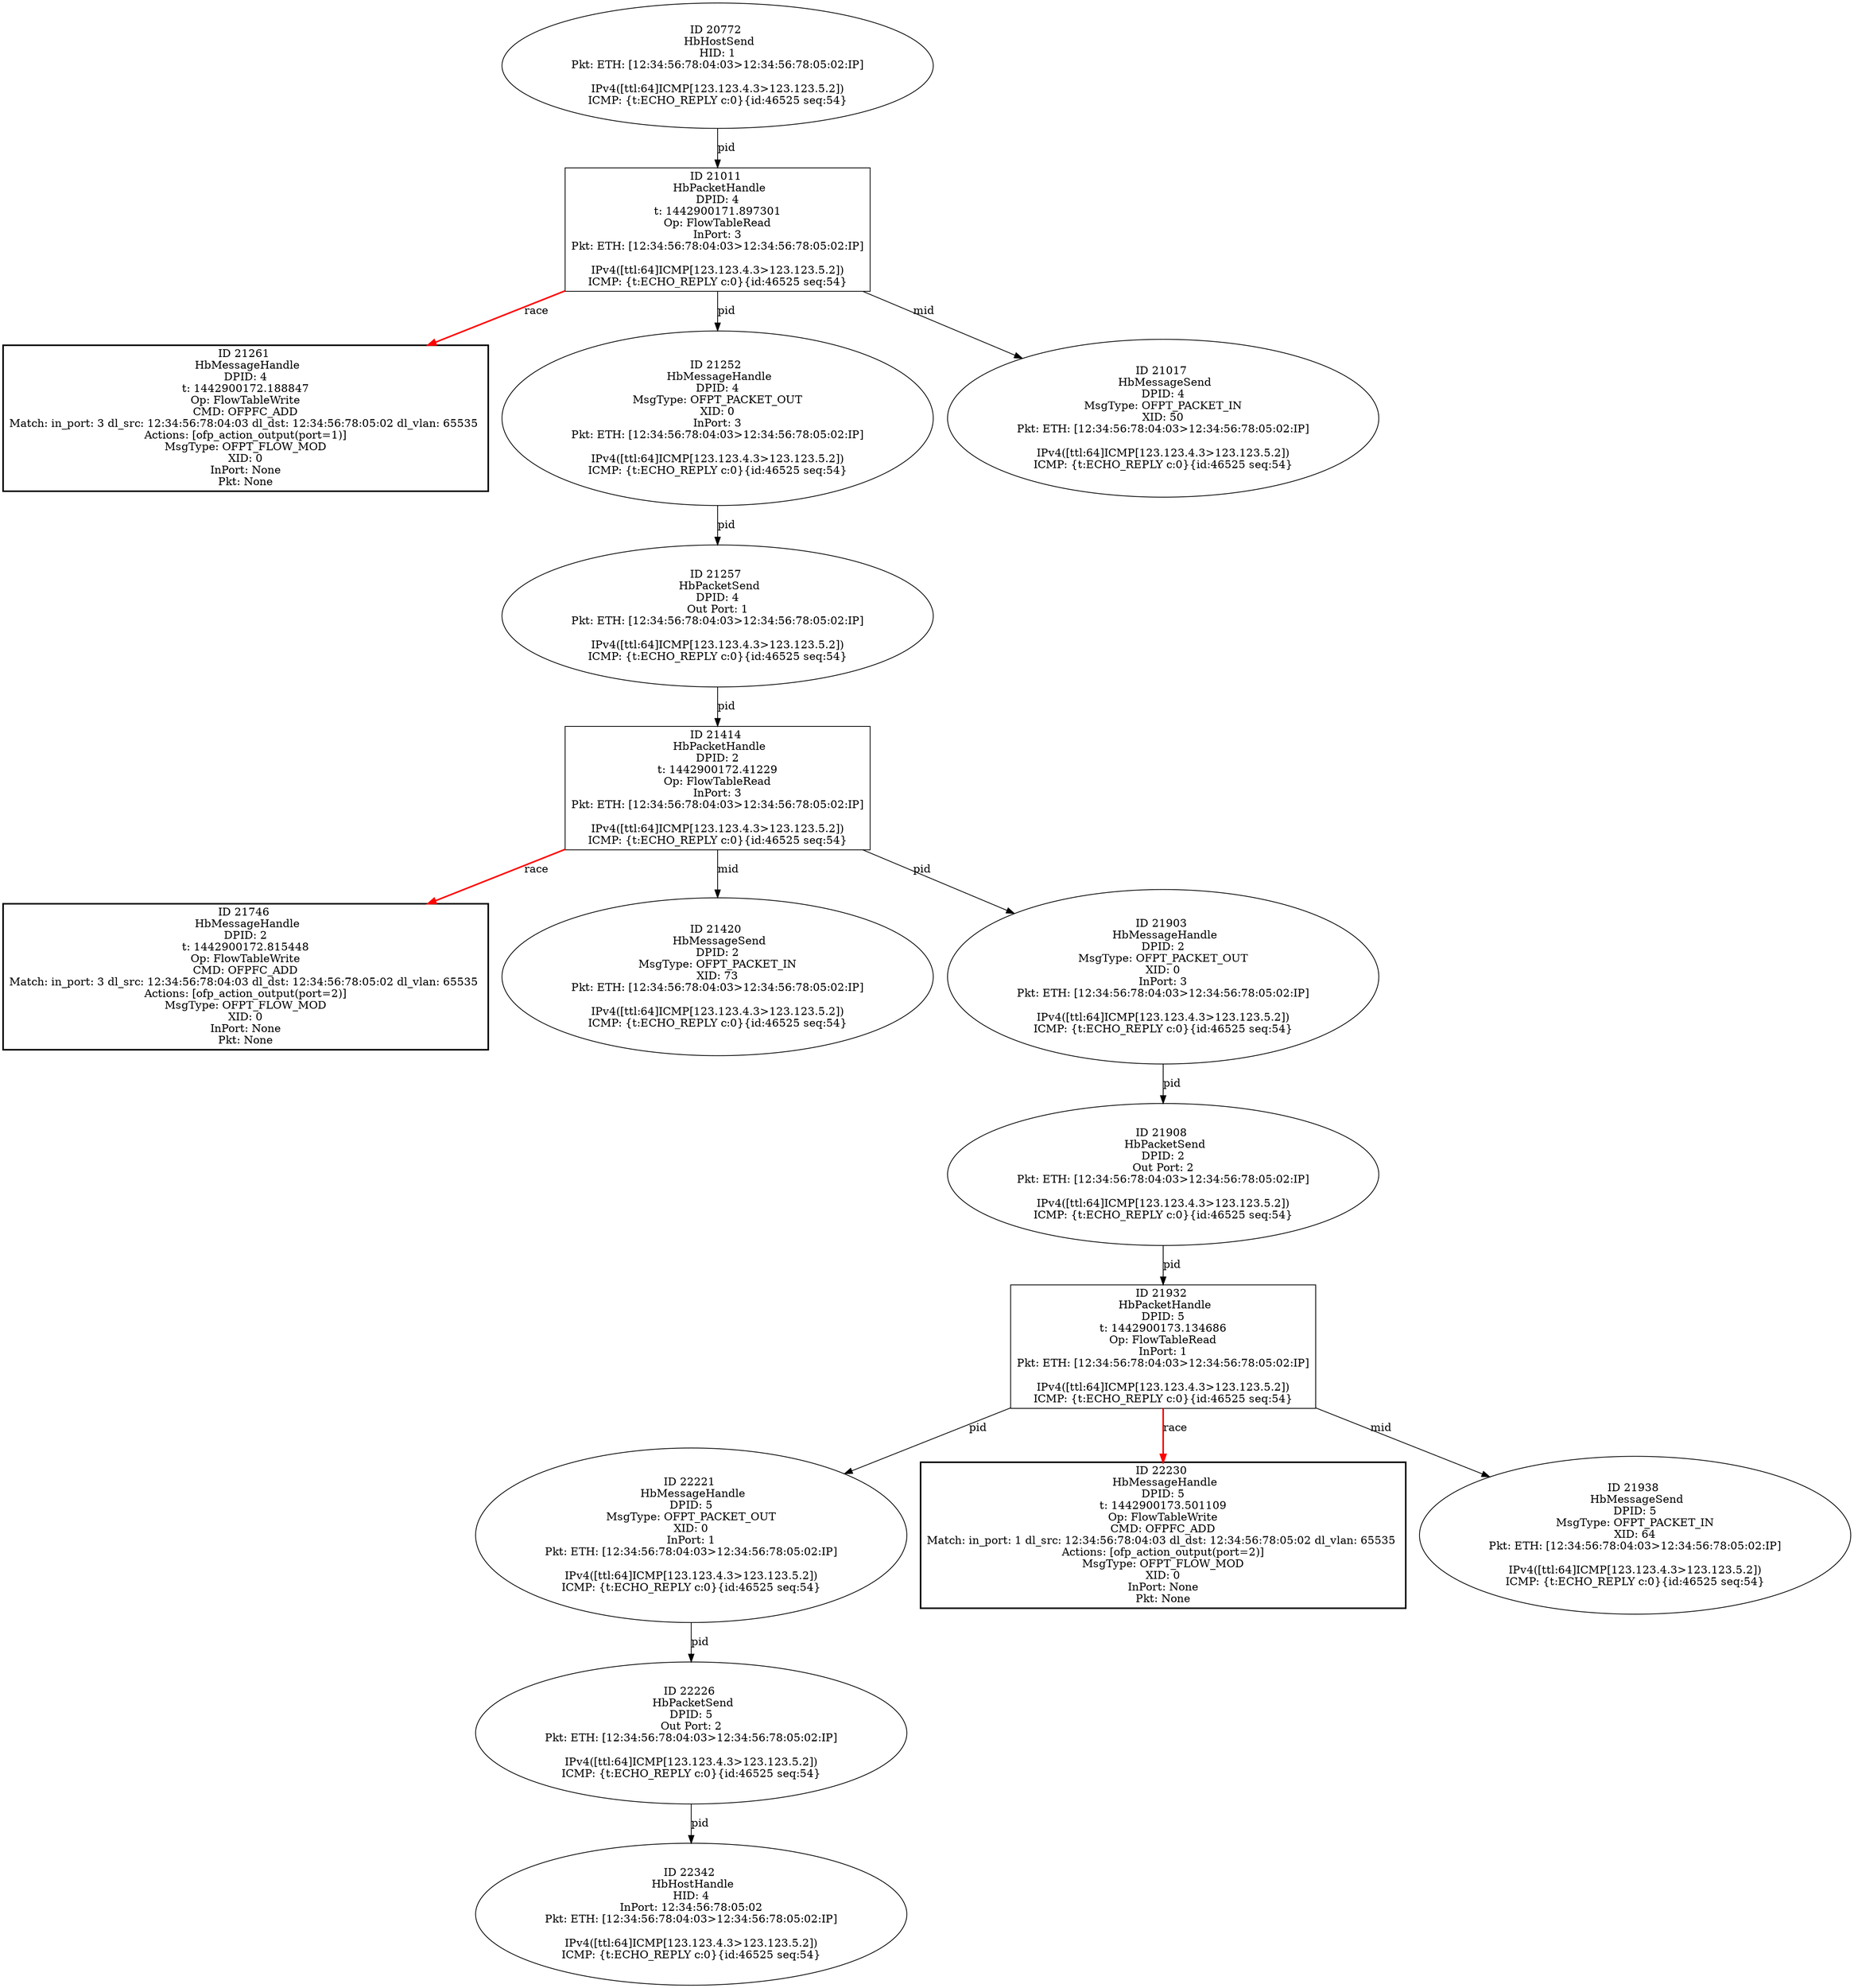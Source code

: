 strict digraph G {
21746 [shape=box, style=bold, event=<hb_events.HbMessageHandle object at 0x10c92b950>, label="ID 21746 
 HbMessageHandle
DPID: 2
t: 1442900172.815448
Op: FlowTableWrite
CMD: OFPFC_ADD
Match: in_port: 3 dl_src: 12:34:56:78:04:03 dl_dst: 12:34:56:78:05:02 dl_vlan: 65535 
Actions: [ofp_action_output(port=2)]
MsgType: OFPT_FLOW_MOD
XID: 0
InPort: None
Pkt: None"];
20772 [shape=oval, event=<hb_events.HbHostSend object at 0x10c693850>, label="ID 20772 
 HbHostSend
HID: 1
Pkt: ETH: [12:34:56:78:04:03>12:34:56:78:05:02:IP]

IPv4([ttl:64]ICMP[123.123.4.3>123.123.5.2])
ICMP: {t:ECHO_REPLY c:0}{id:46525 seq:54}"];
22342 [shape=oval, event=<hb_events.HbHostHandle object at 0x10cab1e90>, label="ID 22342 
 HbHostHandle
HID: 4
InPort: 12:34:56:78:05:02
Pkt: ETH: [12:34:56:78:04:03>12:34:56:78:05:02:IP]

IPv4([ttl:64]ICMP[123.123.4.3>123.123.5.2])
ICMP: {t:ECHO_REPLY c:0}{id:46525 seq:54}"];
21414 [shape=box, event=<hb_events.HbPacketHandle object at 0x10c865ed0>, label="ID 21414 
 HbPacketHandle
DPID: 2
t: 1442900172.41229
Op: FlowTableRead
InPort: 3
Pkt: ETH: [12:34:56:78:04:03>12:34:56:78:05:02:IP]

IPv4([ttl:64]ICMP[123.123.4.3>123.123.5.2])
ICMP: {t:ECHO_REPLY c:0}{id:46525 seq:54}"];
21257 [shape=oval, event=<hb_events.HbPacketSend object at 0x10c7e08d0>, label="ID 21257 
 HbPacketSend
DPID: 4
Out Port: 1
Pkt: ETH: [12:34:56:78:04:03>12:34:56:78:05:02:IP]

IPv4([ttl:64]ICMP[123.123.4.3>123.123.5.2])
ICMP: {t:ECHO_REPLY c:0}{id:46525 seq:54}"];
21420 [shape=oval, event=<hb_events.HbMessageSend object at 0x10c86a510>, label="ID 21420 
 HbMessageSend
DPID: 2
MsgType: OFPT_PACKET_IN
XID: 73
Pkt: ETH: [12:34:56:78:04:03>12:34:56:78:05:02:IP]

IPv4([ttl:64]ICMP[123.123.4.3>123.123.5.2])
ICMP: {t:ECHO_REPLY c:0}{id:46525 seq:54}"];
22221 [shape=oval, event=<hb_events.HbMessageHandle object at 0x10ca63690>, label="ID 22221 
 HbMessageHandle
DPID: 5
MsgType: OFPT_PACKET_OUT
XID: 0
InPort: 1
Pkt: ETH: [12:34:56:78:04:03>12:34:56:78:05:02:IP]

IPv4([ttl:64]ICMP[123.123.4.3>123.123.5.2])
ICMP: {t:ECHO_REPLY c:0}{id:46525 seq:54}"];
21261 [shape=box, style=bold, event=<hb_events.HbMessageHandle object at 0x10c7fd4d0>, label="ID 21261 
 HbMessageHandle
DPID: 4
t: 1442900172.188847
Op: FlowTableWrite
CMD: OFPFC_ADD
Match: in_port: 3 dl_src: 12:34:56:78:04:03 dl_dst: 12:34:56:78:05:02 dl_vlan: 65535 
Actions: [ofp_action_output(port=1)]
MsgType: OFPT_FLOW_MOD
XID: 0
InPort: None
Pkt: None"];
21903 [shape=oval, event=<hb_events.HbMessageHandle object at 0x10c99a2d0>, label="ID 21903 
 HbMessageHandle
DPID: 2
MsgType: OFPT_PACKET_OUT
XID: 0
InPort: 3
Pkt: ETH: [12:34:56:78:04:03>12:34:56:78:05:02:IP]

IPv4([ttl:64]ICMP[123.123.4.3>123.123.5.2])
ICMP: {t:ECHO_REPLY c:0}{id:46525 seq:54}"];
22230 [shape=box, style=bold, event=<hb_events.HbMessageHandle object at 0x10ca63d50>, label="ID 22230 
 HbMessageHandle
DPID: 5
t: 1442900173.501109
Op: FlowTableWrite
CMD: OFPFC_ADD
Match: in_port: 1 dl_src: 12:34:56:78:04:03 dl_dst: 12:34:56:78:05:02 dl_vlan: 65535 
Actions: [ofp_action_output(port=2)]
MsgType: OFPT_FLOW_MOD
XID: 0
InPort: None
Pkt: None"];
21938 [shape=oval, event=<hb_events.HbMessageSend object at 0x10c9a63d0>, label="ID 21938 
 HbMessageSend
DPID: 5
MsgType: OFPT_PACKET_IN
XID: 64
Pkt: ETH: [12:34:56:78:04:03>12:34:56:78:05:02:IP]

IPv4([ttl:64]ICMP[123.123.4.3>123.123.5.2])
ICMP: {t:ECHO_REPLY c:0}{id:46525 seq:54}"];
21011 [shape=box, event=<hb_events.HbPacketHandle object at 0x10c744790>, label="ID 21011 
 HbPacketHandle
DPID: 4
t: 1442900171.897301
Op: FlowTableRead
InPort: 3
Pkt: ETH: [12:34:56:78:04:03>12:34:56:78:05:02:IP]

IPv4([ttl:64]ICMP[123.123.4.3>123.123.5.2])
ICMP: {t:ECHO_REPLY c:0}{id:46525 seq:54}"];
21908 [shape=oval, event=<hb_events.HbPacketSend object at 0x10c9a1690>, label="ID 21908 
 HbPacketSend
DPID: 2
Out Port: 2
Pkt: ETH: [12:34:56:78:04:03>12:34:56:78:05:02:IP]

IPv4([ttl:64]ICMP[123.123.4.3>123.123.5.2])
ICMP: {t:ECHO_REPLY c:0}{id:46525 seq:54}"];
21252 [shape=oval, event=<hb_events.HbMessageHandle object at 0x10c7e4110>, label="ID 21252 
 HbMessageHandle
DPID: 4
MsgType: OFPT_PACKET_OUT
XID: 0
InPort: 3
Pkt: ETH: [12:34:56:78:04:03>12:34:56:78:05:02:IP]

IPv4([ttl:64]ICMP[123.123.4.3>123.123.5.2])
ICMP: {t:ECHO_REPLY c:0}{id:46525 seq:54}"];
22226 [shape=oval, event=<hb_events.HbPacketSend object at 0x10ca63c10>, label="ID 22226 
 HbPacketSend
DPID: 5
Out Port: 2
Pkt: ETH: [12:34:56:78:04:03>12:34:56:78:05:02:IP]

IPv4([ttl:64]ICMP[123.123.4.3>123.123.5.2])
ICMP: {t:ECHO_REPLY c:0}{id:46525 seq:54}"];
21017 [shape=oval, event=<hb_events.HbMessageSend object at 0x10c749290>, label="ID 21017 
 HbMessageSend
DPID: 4
MsgType: OFPT_PACKET_IN
XID: 50
Pkt: ETH: [12:34:56:78:04:03>12:34:56:78:05:02:IP]

IPv4([ttl:64]ICMP[123.123.4.3>123.123.5.2])
ICMP: {t:ECHO_REPLY c:0}{id:46525 seq:54}"];
21932 [shape=box, event=<hb_events.HbPacketHandle object at 0x10c9a18d0>, label="ID 21932 
 HbPacketHandle
DPID: 5
t: 1442900173.134686
Op: FlowTableRead
InPort: 1
Pkt: ETH: [12:34:56:78:04:03>12:34:56:78:05:02:IP]

IPv4([ttl:64]ICMP[123.123.4.3>123.123.5.2])
ICMP: {t:ECHO_REPLY c:0}{id:46525 seq:54}"];
20772 -> 21011  [rel=pid, label=pid];
21414 -> 21746  [harmful=True, color=red, style=bold, rel=race, label=race];
21414 -> 21420  [rel=mid, label=mid];
21414 -> 21903  [rel=pid, label=pid];
21257 -> 21414  [rel=pid, label=pid];
22221 -> 22226  [rel=pid, label=pid];
21903 -> 21908  [rel=pid, label=pid];
21011 -> 21017  [rel=mid, label=mid];
21011 -> 21252  [rel=pid, label=pid];
21011 -> 21261  [harmful=True, color=red, style=bold, rel=race, label=race];
21908 -> 21932  [rel=pid, label=pid];
22226 -> 22342  [rel=pid, label=pid];
21252 -> 21257  [rel=pid, label=pid];
21932 -> 21938  [rel=mid, label=mid];
21932 -> 22221  [rel=pid, label=pid];
21932 -> 22230  [harmful=True, color=red, style=bold, rel=race, label=race];
}
